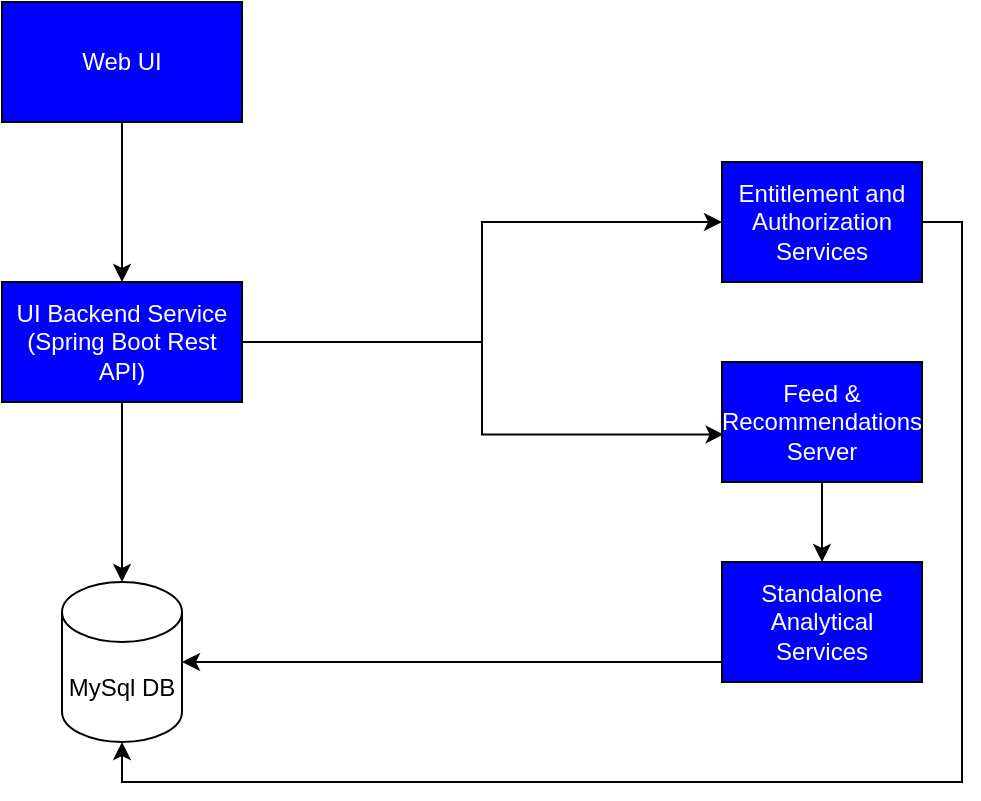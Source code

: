 <mxfile version="21.6.2" type="device">
  <diagram name="Page-1" id="q336N8Dqi9GqQU6O98Fu">
    <mxGraphModel dx="1040" dy="577" grid="1" gridSize="10" guides="1" tooltips="1" connect="1" arrows="1" fold="1" page="1" pageScale="1" pageWidth="850" pageHeight="1100" math="0" shadow="0">
      <root>
        <mxCell id="0" />
        <mxCell id="1" parent="0" />
        <mxCell id="5Pt4SZ1DqxVITmPgcuHA-4" value="" style="edgeStyle=orthogonalEdgeStyle;rounded=0;orthogonalLoop=1;jettySize=auto;html=1;" edge="1" parent="1" source="5Pt4SZ1DqxVITmPgcuHA-2" target="5Pt4SZ1DqxVITmPgcuHA-3">
          <mxGeometry relative="1" as="geometry" />
        </mxCell>
        <mxCell id="5Pt4SZ1DqxVITmPgcuHA-2" value="Web UI" style="rounded=0;whiteSpace=wrap;html=1;fillColor=#0000FF;fontColor=#FFFFFF;" vertex="1" parent="1">
          <mxGeometry x="320" y="20" width="120" height="60" as="geometry" />
        </mxCell>
        <mxCell id="5Pt4SZ1DqxVITmPgcuHA-6" style="edgeStyle=orthogonalEdgeStyle;rounded=0;orthogonalLoop=1;jettySize=auto;html=1;" edge="1" parent="1" source="5Pt4SZ1DqxVITmPgcuHA-3" target="5Pt4SZ1DqxVITmPgcuHA-5">
          <mxGeometry relative="1" as="geometry" />
        </mxCell>
        <mxCell id="5Pt4SZ1DqxVITmPgcuHA-13" style="edgeStyle=orthogonalEdgeStyle;rounded=0;orthogonalLoop=1;jettySize=auto;html=1;entryX=0;entryY=0.5;entryDx=0;entryDy=0;" edge="1" parent="1" source="5Pt4SZ1DqxVITmPgcuHA-3" target="5Pt4SZ1DqxVITmPgcuHA-7">
          <mxGeometry relative="1" as="geometry" />
        </mxCell>
        <mxCell id="5Pt4SZ1DqxVITmPgcuHA-14" style="edgeStyle=orthogonalEdgeStyle;rounded=0;orthogonalLoop=1;jettySize=auto;html=1;entryX=0.008;entryY=0.604;entryDx=0;entryDy=0;entryPerimeter=0;" edge="1" parent="1" source="5Pt4SZ1DqxVITmPgcuHA-3" target="5Pt4SZ1DqxVITmPgcuHA-9">
          <mxGeometry relative="1" as="geometry" />
        </mxCell>
        <mxCell id="5Pt4SZ1DqxVITmPgcuHA-3" value="UI Backend Service&lt;br&gt;(Spring Boot Rest API)" style="whiteSpace=wrap;html=1;rounded=0;fillColor=#0000FF;" vertex="1" parent="1">
          <mxGeometry x="320" y="160" width="120" height="60" as="geometry" />
        </mxCell>
        <mxCell id="5Pt4SZ1DqxVITmPgcuHA-5" value="MySql DB" style="shape=cylinder3;whiteSpace=wrap;html=1;boundedLbl=1;backgroundOutline=1;size=15;" vertex="1" parent="1">
          <mxGeometry x="350" y="310" width="60" height="80" as="geometry" />
        </mxCell>
        <mxCell id="5Pt4SZ1DqxVITmPgcuHA-18" style="edgeStyle=orthogonalEdgeStyle;rounded=0;orthogonalLoop=1;jettySize=auto;html=1;entryX=0.5;entryY=1;entryDx=0;entryDy=0;entryPerimeter=0;exitX=1;exitY=0.5;exitDx=0;exitDy=0;" edge="1" parent="1" source="5Pt4SZ1DqxVITmPgcuHA-7" target="5Pt4SZ1DqxVITmPgcuHA-5">
          <mxGeometry relative="1" as="geometry" />
        </mxCell>
        <mxCell id="5Pt4SZ1DqxVITmPgcuHA-7" value="Entitlement and Authorization Services" style="whiteSpace=wrap;html=1;rounded=0;fillColor=#0000FF;" vertex="1" parent="1">
          <mxGeometry x="680" y="100" width="100" height="60" as="geometry" />
        </mxCell>
        <mxCell id="5Pt4SZ1DqxVITmPgcuHA-17" style="edgeStyle=orthogonalEdgeStyle;rounded=0;orthogonalLoop=1;jettySize=auto;html=1;entryX=0.5;entryY=0;entryDx=0;entryDy=0;" edge="1" parent="1" source="5Pt4SZ1DqxVITmPgcuHA-9" target="5Pt4SZ1DqxVITmPgcuHA-15">
          <mxGeometry relative="1" as="geometry" />
        </mxCell>
        <mxCell id="5Pt4SZ1DqxVITmPgcuHA-9" value="Feed &amp;amp; Recommendations Server" style="whiteSpace=wrap;html=1;rounded=0;fillColor=#0000FF;" vertex="1" parent="1">
          <mxGeometry x="680" y="200" width="100" height="60" as="geometry" />
        </mxCell>
        <mxCell id="5Pt4SZ1DqxVITmPgcuHA-16" style="edgeStyle=orthogonalEdgeStyle;rounded=0;orthogonalLoop=1;jettySize=auto;html=1;" edge="1" parent="1" source="5Pt4SZ1DqxVITmPgcuHA-15" target="5Pt4SZ1DqxVITmPgcuHA-5">
          <mxGeometry relative="1" as="geometry">
            <Array as="points">
              <mxPoint x="610" y="350" />
              <mxPoint x="610" y="350" />
            </Array>
          </mxGeometry>
        </mxCell>
        <mxCell id="5Pt4SZ1DqxVITmPgcuHA-15" value="Standalone Analytical Services" style="whiteSpace=wrap;html=1;rounded=0;fillColor=#0000FF;fontColor=#FFFFFF;" vertex="1" parent="1">
          <mxGeometry x="680" y="300" width="100" height="60" as="geometry" />
        </mxCell>
        <mxCell id="5Pt4SZ1DqxVITmPgcuHA-19" value="UI Backend Service&lt;br&gt;(Spring Boot Rest API)" style="whiteSpace=wrap;html=1;rounded=0;fillColor=#0000FF;fontColor=#FFFFFF;" vertex="1" parent="1">
          <mxGeometry x="320" y="160" width="120" height="60" as="geometry" />
        </mxCell>
        <mxCell id="5Pt4SZ1DqxVITmPgcuHA-20" value="Entitlement and Authorization Services" style="whiteSpace=wrap;html=1;rounded=0;fillColor=#0000FF;fontColor=#FFFFFF;" vertex="1" parent="1">
          <mxGeometry x="680" y="100" width="100" height="60" as="geometry" />
        </mxCell>
        <mxCell id="5Pt4SZ1DqxVITmPgcuHA-21" value="Feed &amp;amp; Recommendations Server" style="whiteSpace=wrap;html=1;rounded=0;fillColor=#0000FF;fontColor=#FFFFFF;" vertex="1" parent="1">
          <mxGeometry x="680" y="200" width="100" height="60" as="geometry" />
        </mxCell>
      </root>
    </mxGraphModel>
  </diagram>
</mxfile>
